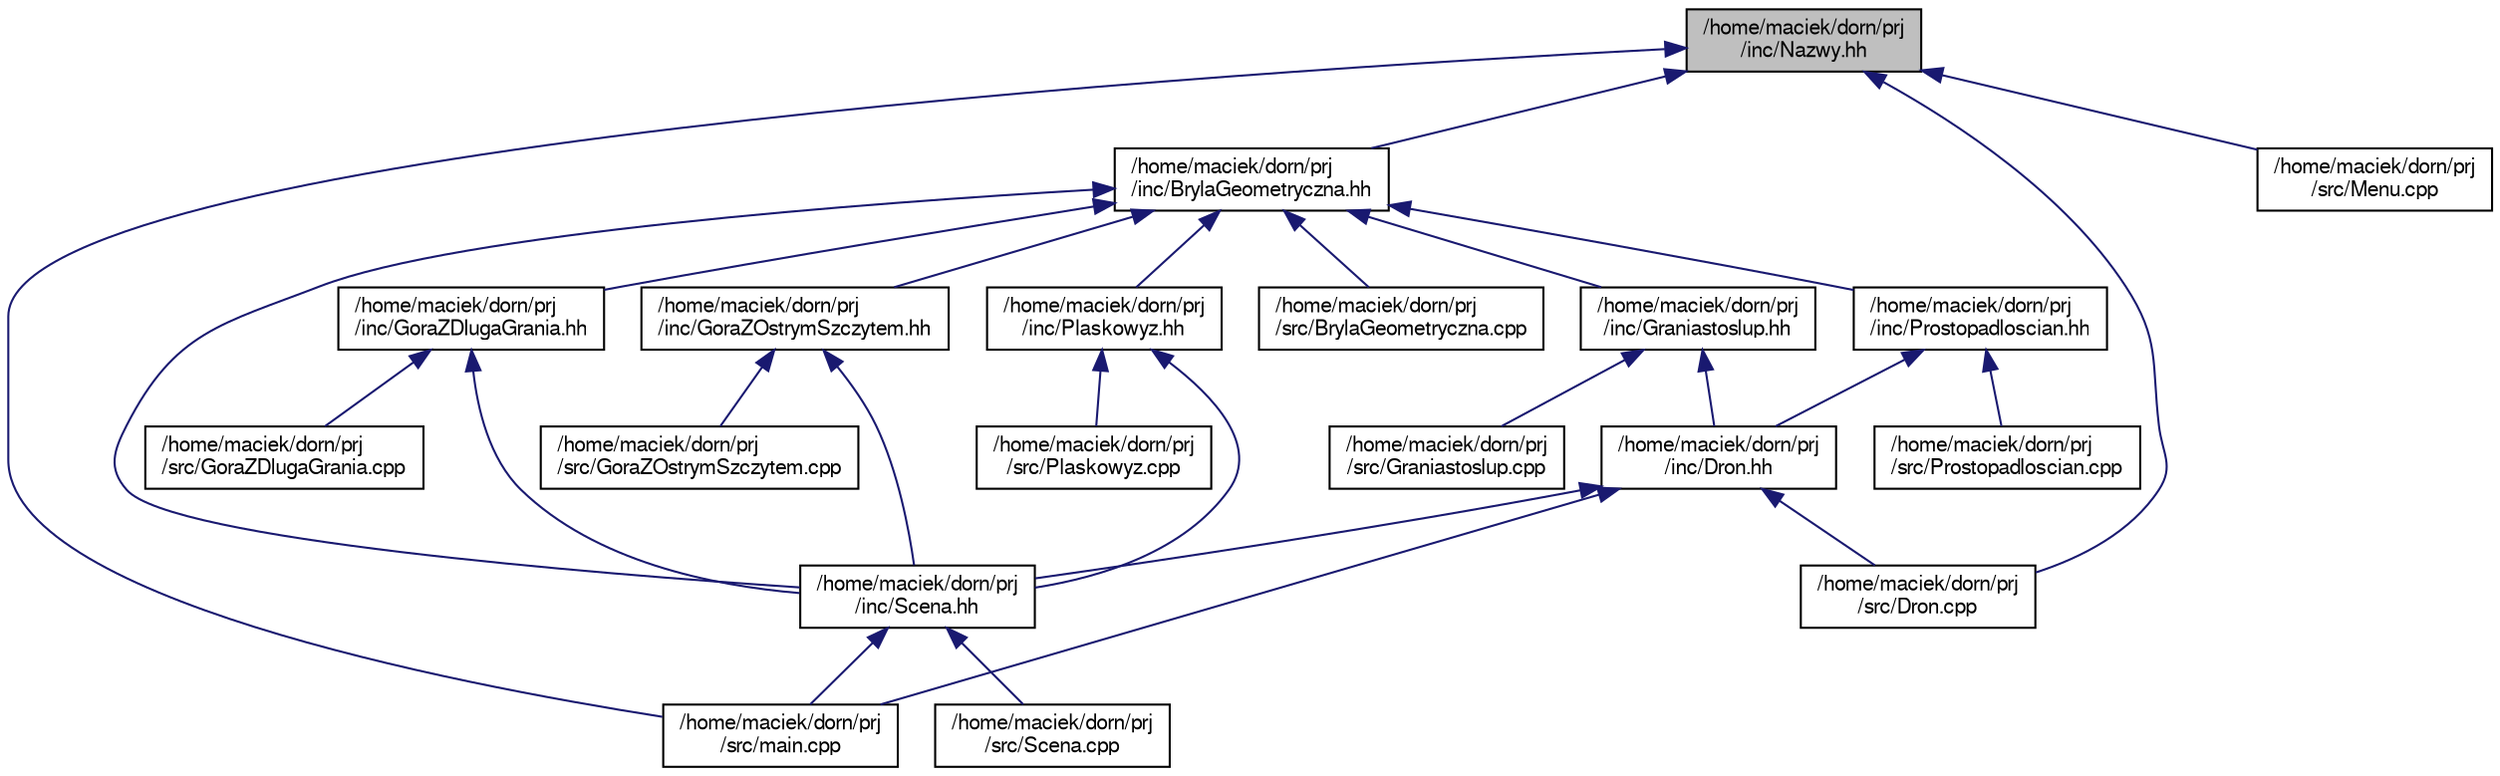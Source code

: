 digraph "/home/maciek/dorn/prj/inc/Nazwy.hh"
{
 // LATEX_PDF_SIZE
  edge [fontname="FreeSans",fontsize="10",labelfontname="FreeSans",labelfontsize="10"];
  node [fontname="FreeSans",fontsize="10",shape=record];
  Node1 [label="/home/maciek/dorn/prj\l/inc/Nazwy.hh",height=0.2,width=0.4,color="black", fillcolor="grey75", style="filled", fontcolor="black",tooltip="Ten plik zawiera nazwy poszczegolnych plikow jako makra."];
  Node1 -> Node2 [dir="back",color="midnightblue",fontsize="10",style="solid",fontname="FreeSans"];
  Node2 [label="/home/maciek/dorn/prj\l/inc/BrylaGeometryczna.hh",height=0.2,width=0.4,color="black", fillcolor="white", style="filled",URL="$a00020.html",tooltip="Ten plik zawiera definicję klasy Prostopadloscian."];
  Node2 -> Node3 [dir="back",color="midnightblue",fontsize="10",style="solid",fontname="FreeSans"];
  Node3 [label="/home/maciek/dorn/prj\l/inc/Prostopadloscian.hh",height=0.2,width=0.4,color="black", fillcolor="white", style="filled",URL="$a00047.html",tooltip="Ten plik zawiera definicję klasy Prostopadloscian."];
  Node3 -> Node4 [dir="back",color="midnightblue",fontsize="10",style="solid",fontname="FreeSans"];
  Node4 [label="/home/maciek/dorn/prj\l/inc/Dron.hh",height=0.2,width=0.4,color="black", fillcolor="white", style="filled",URL="$a00023.html",tooltip="Ten plik zawiera definicję klasy Dron."];
  Node4 -> Node5 [dir="back",color="midnightblue",fontsize="10",style="solid",fontname="FreeSans"];
  Node5 [label="/home/maciek/dorn/prj\l/inc/Scena.hh",height=0.2,width=0.4,color="black", fillcolor="white", style="filled",URL="$a00050.html",tooltip="Ten plik zawiera definicję klasy Prostopadloscian."];
  Node5 -> Node6 [dir="back",color="midnightblue",fontsize="10",style="solid",fontname="FreeSans"];
  Node6 [label="/home/maciek/dorn/prj\l/src/main.cpp",height=0.2,width=0.4,color="black", fillcolor="white", style="filled",URL="$a00077.html",tooltip=" "];
  Node5 -> Node7 [dir="back",color="midnightblue",fontsize="10",style="solid",fontname="FreeSans"];
  Node7 [label="/home/maciek/dorn/prj\l/src/Scena.cpp",height=0.2,width=0.4,color="black", fillcolor="white", style="filled",URL="$a00089.html",tooltip=" "];
  Node4 -> Node8 [dir="back",color="midnightblue",fontsize="10",style="solid",fontname="FreeSans"];
  Node8 [label="/home/maciek/dorn/prj\l/src/Dron.cpp",height=0.2,width=0.4,color="black", fillcolor="white", style="filled",URL="$a00062.html",tooltip=" "];
  Node4 -> Node6 [dir="back",color="midnightblue",fontsize="10",style="solid",fontname="FreeSans"];
  Node3 -> Node9 [dir="back",color="midnightblue",fontsize="10",style="solid",fontname="FreeSans"];
  Node9 [label="/home/maciek/dorn/prj\l/src/Prostopadloscian.cpp",height=0.2,width=0.4,color="black", fillcolor="white", style="filled",URL="$a00086.html",tooltip=" "];
  Node2 -> Node10 [dir="back",color="midnightblue",fontsize="10",style="solid",fontname="FreeSans"];
  Node10 [label="/home/maciek/dorn/prj\l/inc/Graniastoslup.hh",height=0.2,width=0.4,color="black", fillcolor="white", style="filled",URL="$a00032.html",tooltip="Ten plik zawiera definicję klasy Graniastoslup."];
  Node10 -> Node4 [dir="back",color="midnightblue",fontsize="10",style="solid",fontname="FreeSans"];
  Node10 -> Node11 [dir="back",color="midnightblue",fontsize="10",style="solid",fontname="FreeSans"];
  Node11 [label="/home/maciek/dorn/prj\l/src/Graniastoslup.cpp",height=0.2,width=0.4,color="black", fillcolor="white", style="filled",URL="$a00071.html",tooltip=" "];
  Node2 -> Node12 [dir="back",color="midnightblue",fontsize="10",style="solid",fontname="FreeSans"];
  Node12 [label="/home/maciek/dorn/prj\l/inc/GoraZDlugaGrania.hh",height=0.2,width=0.4,color="black", fillcolor="white", style="filled",URL="$a00026.html",tooltip="Ten plik zawiera definicję klasy GoraZDlugaGrania."];
  Node12 -> Node5 [dir="back",color="midnightblue",fontsize="10",style="solid",fontname="FreeSans"];
  Node12 -> Node13 [dir="back",color="midnightblue",fontsize="10",style="solid",fontname="FreeSans"];
  Node13 [label="/home/maciek/dorn/prj\l/src/GoraZDlugaGrania.cpp",height=0.2,width=0.4,color="black", fillcolor="white", style="filled",URL="$a00065.html",tooltip=" "];
  Node2 -> Node14 [dir="back",color="midnightblue",fontsize="10",style="solid",fontname="FreeSans"];
  Node14 [label="/home/maciek/dorn/prj\l/inc/GoraZOstrymSzczytem.hh",height=0.2,width=0.4,color="black", fillcolor="white", style="filled",URL="$a00029.html",tooltip="Ten plik zawiera definicję klasy GoraZOstrymSzczytem."];
  Node14 -> Node5 [dir="back",color="midnightblue",fontsize="10",style="solid",fontname="FreeSans"];
  Node14 -> Node15 [dir="back",color="midnightblue",fontsize="10",style="solid",fontname="FreeSans"];
  Node15 [label="/home/maciek/dorn/prj\l/src/GoraZOstrymSzczytem.cpp",height=0.2,width=0.4,color="black", fillcolor="white", style="filled",URL="$a00068.html",tooltip=" "];
  Node2 -> Node16 [dir="back",color="midnightblue",fontsize="10",style="solid",fontname="FreeSans"];
  Node16 [label="/home/maciek/dorn/prj\l/inc/Plaskowyz.hh",height=0.2,width=0.4,color="black", fillcolor="white", style="filled",URL="$a00044.html",tooltip="Ten plik zawiera definicję klasy Plaskowyz."];
  Node16 -> Node5 [dir="back",color="midnightblue",fontsize="10",style="solid",fontname="FreeSans"];
  Node16 -> Node17 [dir="back",color="midnightblue",fontsize="10",style="solid",fontname="FreeSans"];
  Node17 [label="/home/maciek/dorn/prj\l/src/Plaskowyz.cpp",height=0.2,width=0.4,color="black", fillcolor="white", style="filled",URL="$a00083.html",tooltip=" "];
  Node2 -> Node5 [dir="back",color="midnightblue",fontsize="10",style="solid",fontname="FreeSans"];
  Node2 -> Node18 [dir="back",color="midnightblue",fontsize="10",style="solid",fontname="FreeSans"];
  Node18 [label="/home/maciek/dorn/prj\l/src/BrylaGeometryczna.cpp",height=0.2,width=0.4,color="black", fillcolor="white", style="filled",URL="$a00059.html",tooltip=" "];
  Node1 -> Node8 [dir="back",color="midnightblue",fontsize="10",style="solid",fontname="FreeSans"];
  Node1 -> Node6 [dir="back",color="midnightblue",fontsize="10",style="solid",fontname="FreeSans"];
  Node1 -> Node19 [dir="back",color="midnightblue",fontsize="10",style="solid",fontname="FreeSans"];
  Node19 [label="/home/maciek/dorn/prj\l/src/Menu.cpp",height=0.2,width=0.4,color="black", fillcolor="white", style="filled",URL="$a00080.html",tooltip=" "];
}
